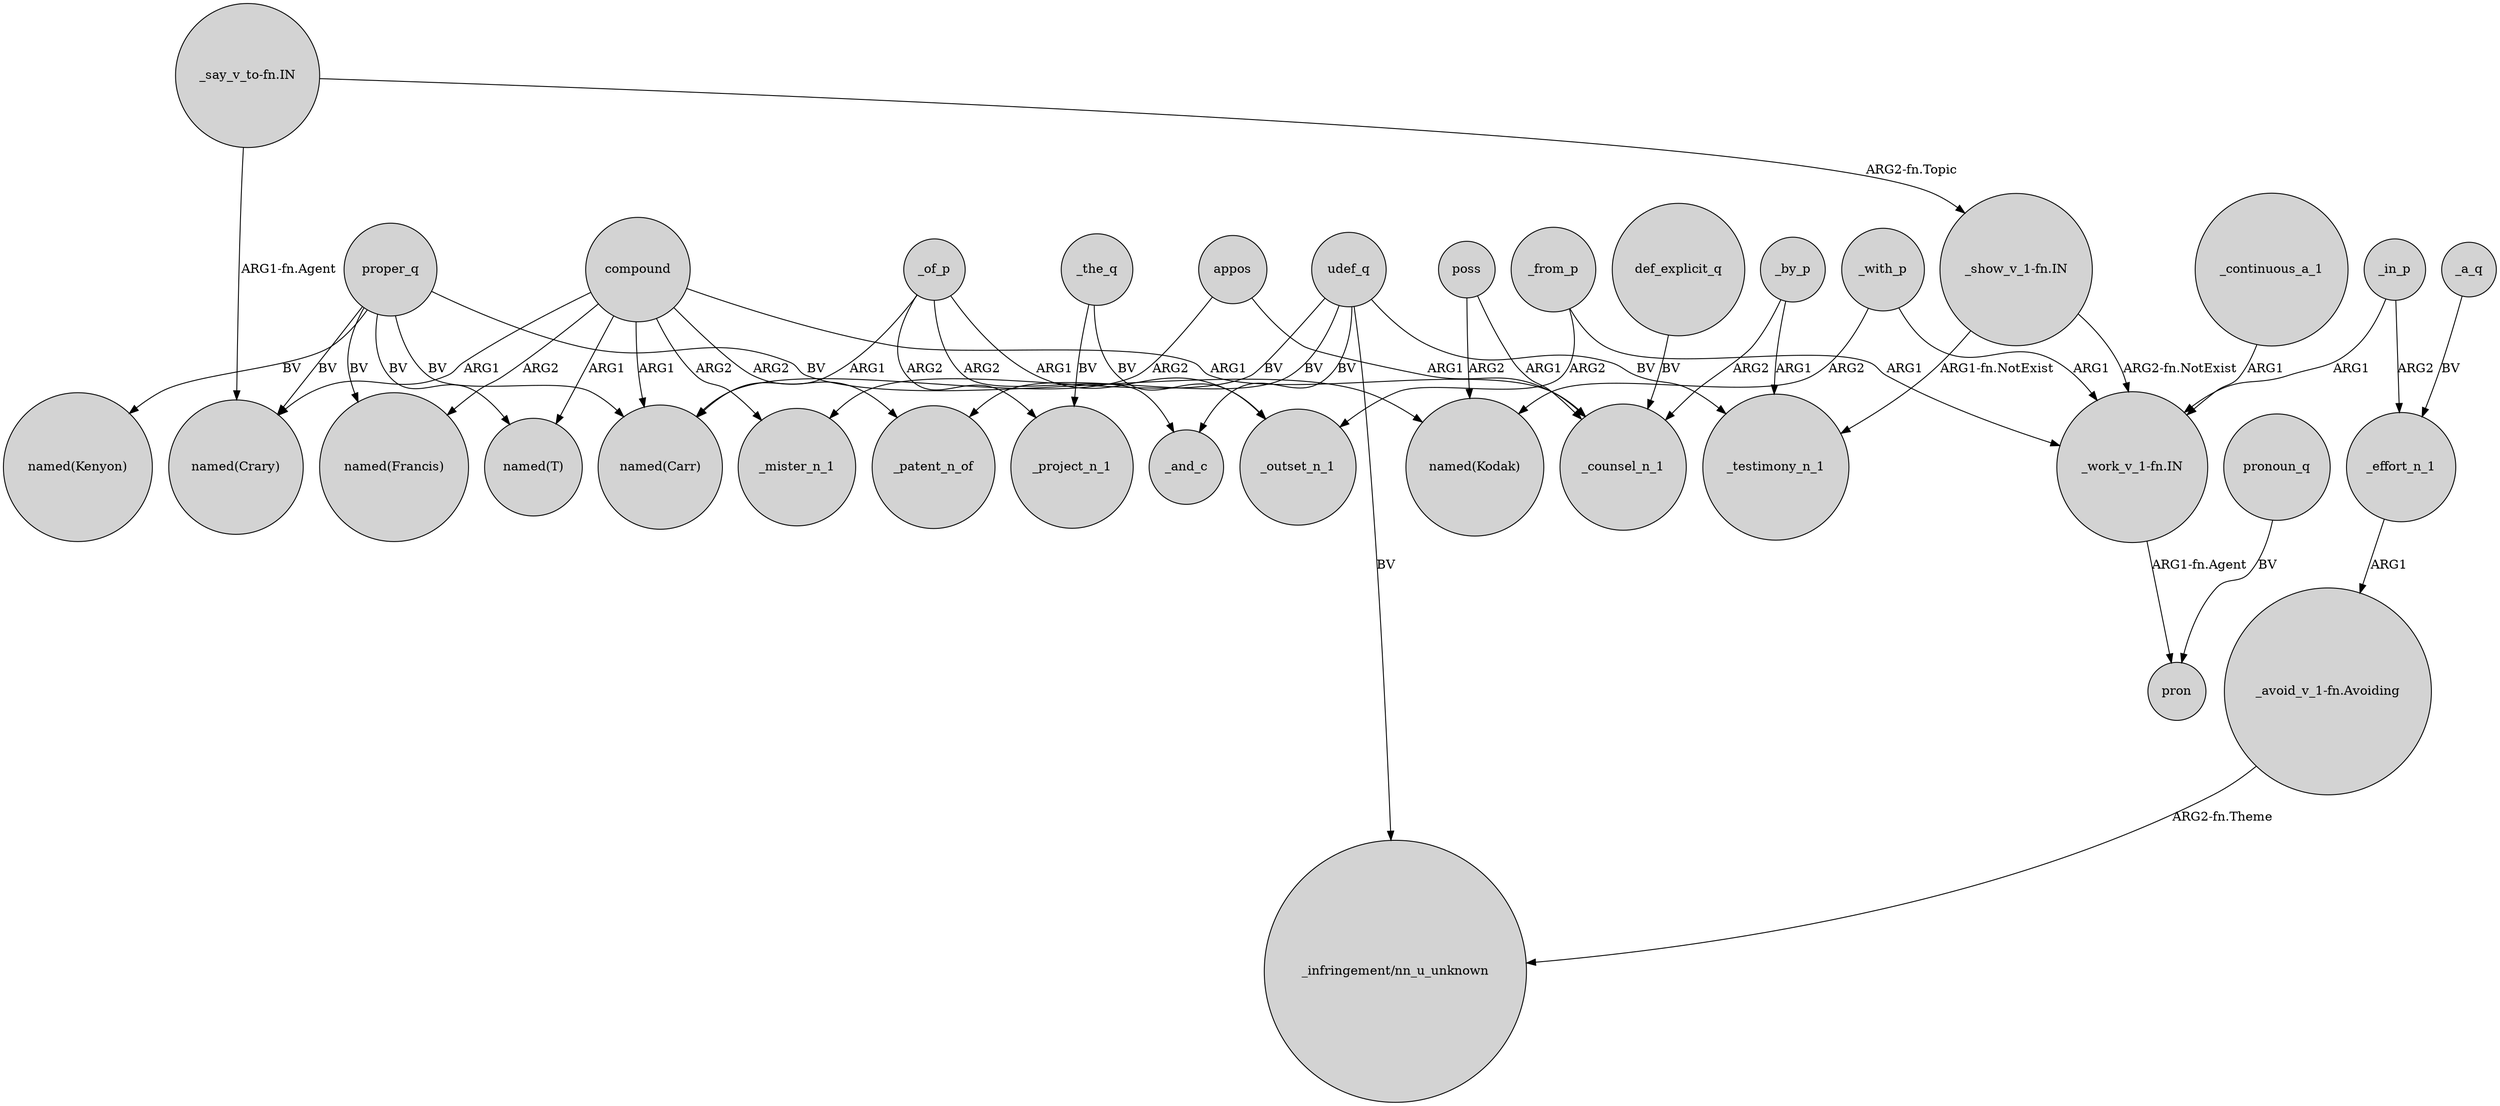 digraph {
	node [shape=circle style=filled]
	compound -> "named(T)" [label=ARG1]
	proper_q -> "named(Kenyon)" [label=BV]
	_by_p -> _testimony_n_1 [label=ARG1]
	"_avoid_v_1-fn.Avoiding" -> "_infringement/nn_u_unknown" [label="ARG2-fn.Theme"]
	_in_p -> _effort_n_1 [label=ARG2]
	_of_p -> "named(Carr)" [label=ARG1]
	compound -> _mister_n_1 [label=ARG2]
	"_say_v_to-fn.IN" -> "named(Crary)" [label="ARG1-fn.Agent"]
	proper_q -> "named(T)" [label=BV]
	_of_p -> _outset_n_1 [label=ARG1]
	udef_q -> _mister_n_1 [label=BV]
	_of_p -> _and_c [label=ARG2]
	_the_q -> _project_n_1 [label=BV]
	poss -> _counsel_n_1 [label=ARG1]
	compound -> "named(Carr)" [label=ARG1]
	_from_p -> _outset_n_1 [label=ARG2]
	compound -> _patent_n_of [label=ARG2]
	_effort_n_1 -> "_avoid_v_1-fn.Avoiding" [label=ARG1]
	udef_q -> _patent_n_of [label=BV]
	proper_q -> "named(Kodak)" [label=BV]
	pronoun_q -> pron [label=BV]
	compound -> "named(Francis)" [label=ARG2]
	_from_p -> "_work_v_1-fn.IN" [label=ARG1]
	"_work_v_1-fn.IN" -> pron [label="ARG1-fn.Agent"]
	appos -> "named(Carr)" [label=ARG2]
	_the_q -> _outset_n_1 [label=BV]
	"_show_v_1-fn.IN" -> "_work_v_1-fn.IN" [label="ARG2-fn.NotExist"]
	compound -> _counsel_n_1 [label=ARG1]
	"_say_v_to-fn.IN" -> "_show_v_1-fn.IN" [label="ARG2-fn.Topic"]
	udef_q -> "_infringement/nn_u_unknown" [label=BV]
	_a_q -> _effort_n_1 [label=BV]
	proper_q -> "named(Carr)" [label=BV]
	_by_p -> _counsel_n_1 [label=ARG2]
	poss -> "named(Kodak)" [label=ARG2]
	"_show_v_1-fn.IN" -> _testimony_n_1 [label="ARG1-fn.NotExist"]
	proper_q -> "named(Francis)" [label=BV]
	_continuous_a_1 -> "_work_v_1-fn.IN" [label=ARG1]
	appos -> _counsel_n_1 [label=ARG1]
	def_explicit_q -> _counsel_n_1 [label=BV]
	_in_p -> "_work_v_1-fn.IN" [label=ARG1]
	proper_q -> "named(Crary)" [label=BV]
	_of_p -> _project_n_1 [label=ARG2]
	udef_q -> _and_c [label=BV]
	compound -> "named(Crary)" [label=ARG1]
	_with_p -> "_work_v_1-fn.IN" [label=ARG1]
	_with_p -> "named(Kodak)" [label=ARG2]
	udef_q -> _testimony_n_1 [label=BV]
}
